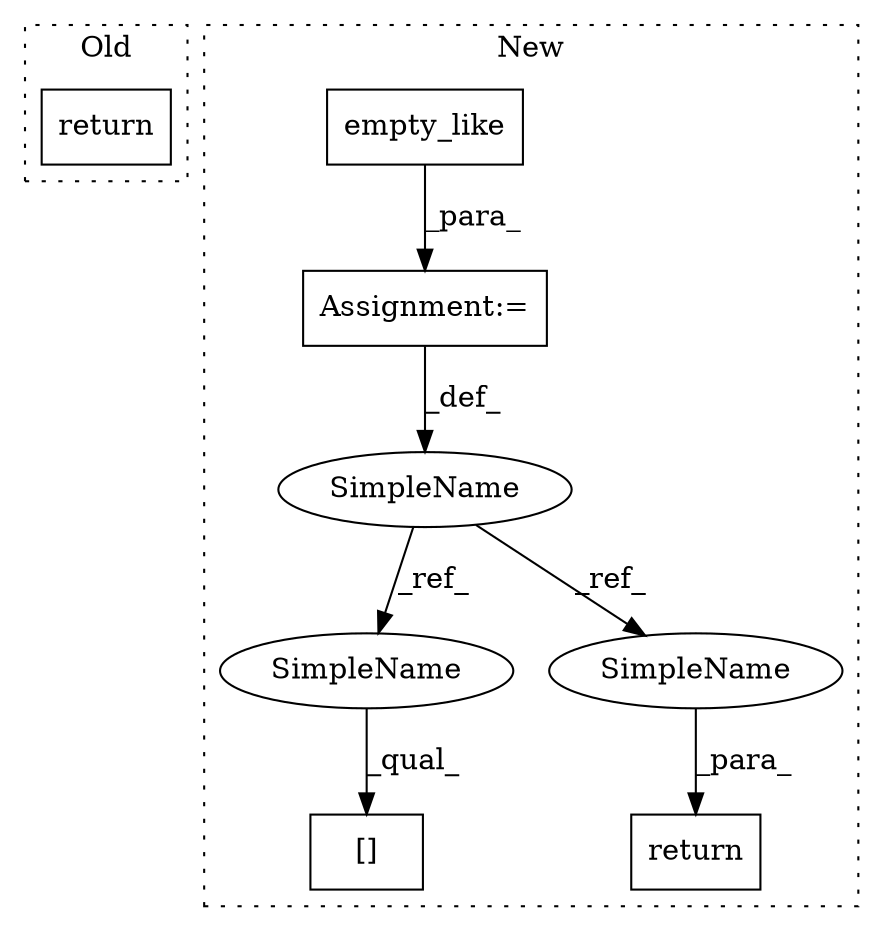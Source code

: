 digraph G {
subgraph cluster0 {
1 [label="return" a="41" s="4874" l="7" shape="box"];
label = "Old";
style="dotted";
}
subgraph cluster1 {
2 [label="empty_like" a="32" s="4956,4968" l="11,1" shape="box"];
3 [label="Assignment:=" a="7" s="4949" l="1" shape="box"];
4 [label="return" a="41" s="5124" l="7" shape="box"];
5 [label="[]" a="2" s="5010,5018" l="4,1" shape="box"];
6 [label="SimpleName" a="42" s="4946" l="3" shape="ellipse"];
7 [label="SimpleName" a="42" s="5010" l="3" shape="ellipse"];
8 [label="SimpleName" a="42" s="5131" l="3" shape="ellipse"];
label = "New";
style="dotted";
}
2 -> 3 [label="_para_"];
3 -> 6 [label="_def_"];
6 -> 8 [label="_ref_"];
6 -> 7 [label="_ref_"];
7 -> 5 [label="_qual_"];
8 -> 4 [label="_para_"];
}